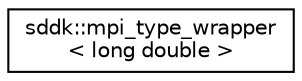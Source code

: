 digraph "Graphical Class Hierarchy"
{
 // INTERACTIVE_SVG=YES
  edge [fontname="Helvetica",fontsize="10",labelfontname="Helvetica",labelfontsize="10"];
  node [fontname="Helvetica",fontsize="10",shape=record];
  rankdir="LR";
  Node1 [label="sddk::mpi_type_wrapper\l\< long double \>",height=0.2,width=0.4,color="black", fillcolor="white", style="filled",URL="$structsddk_1_1mpi__type__wrapper_3_01long_01double_01_4.html"];
}
